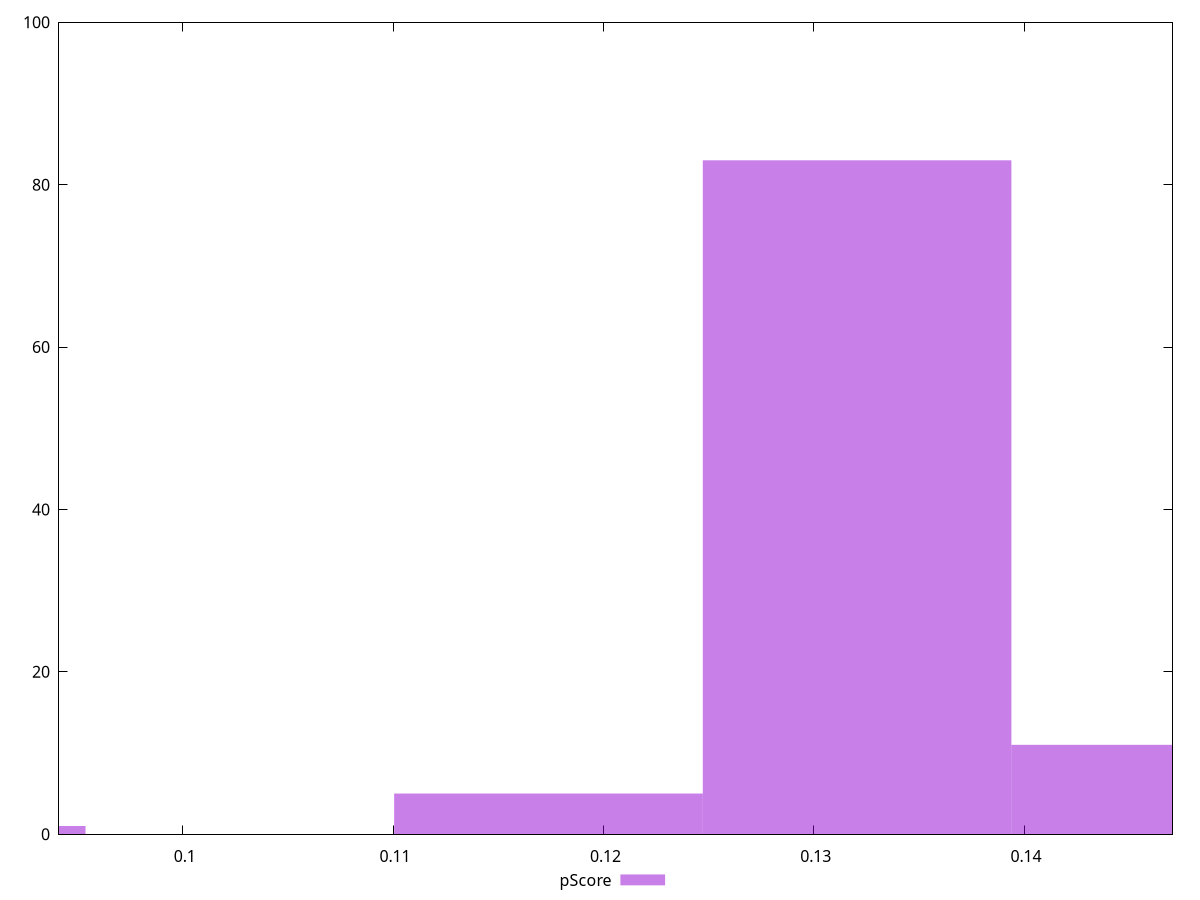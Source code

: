 reset

$pScore <<EOF
0.08804154892512898 1
0.13206232338769347 83
0.14673591487521498 11
0.11738873190017197 5
EOF

set key outside below
set boxwidth 0.014673591487521497
set xrange [0.09411764705882353:0.14705882352941174]
set yrange [0:100]
set trange [0:100]
set style fill transparent solid 0.5 noborder
set terminal svg size 640, 490 enhanced background rgb 'white'
set output "reports/report_00033_2021-03-01T14-23-16.841Z/unused-javascript/samples/astro-cached/pScore/histogram.svg"

plot $pScore title "pScore" with boxes

reset
